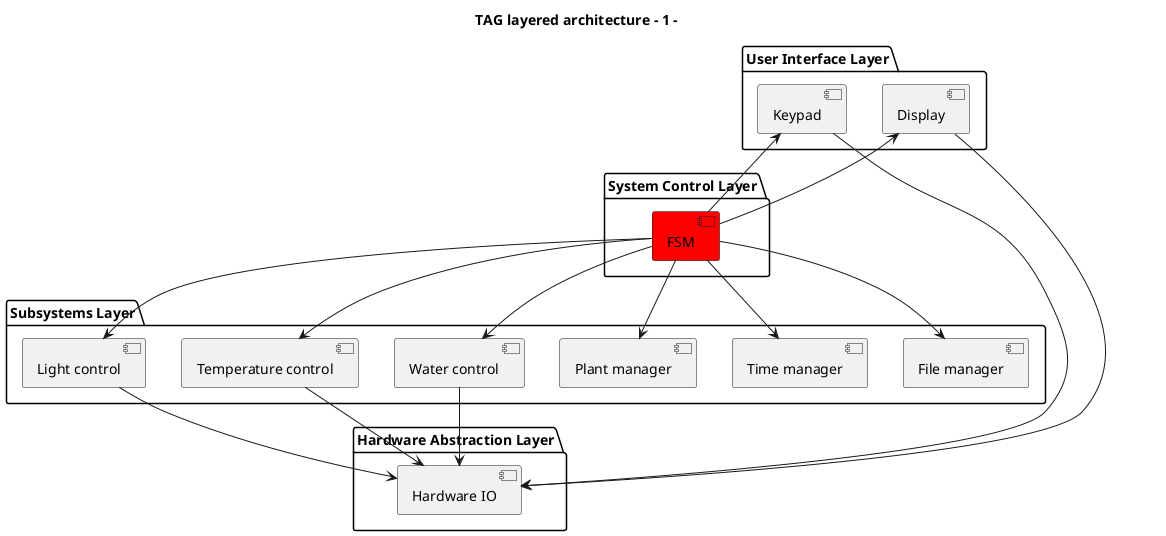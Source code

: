 @startuml

title TAG layered architecture - 1 -

package "User Interface Layer" {
    [Display]
    [Keypad]
}

package "System Control Layer" {
    [FSM] #red
}

package "Subsystems Layer" {
    [Light control]
    [Water control]
    [File manager]
    [Time manager]
    [Plant manager]
    [Temperature control]
}

package "Hardware Abstraction Layer" {
    [Hardware IO]
}


[FSM] -down-> [Light control]
[FSM] -down-> [Temperature control]
[FSM] -down-> [Water control]
[FSM] -down-> [File manager]
[FSM] -down-> [Time manager]
[FSM] -down-> [Plant manager]
[FSM] -up-> [Display]
[FSM] -up-> [Keypad]
[Light control] --> [Hardware IO]
[Temperature control] --> [Hardware IO]
[Water control] --> [Hardware IO]
[Display] --> [Hardware IO]
[Keypad] --> [Hardware IO]

@enduml